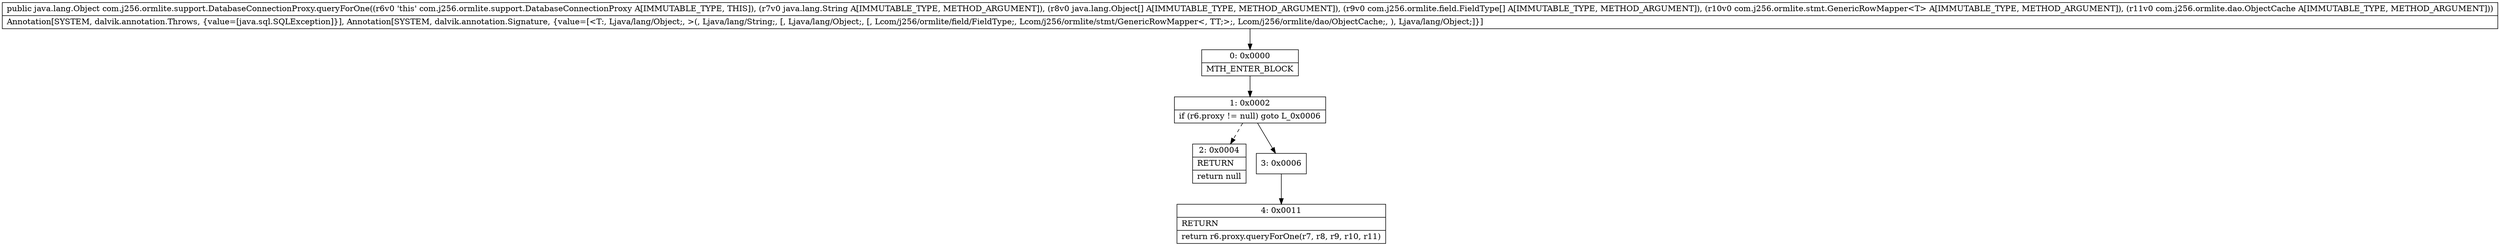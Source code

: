 digraph "CFG forcom.j256.ormlite.support.DatabaseConnectionProxy.queryForOne(Ljava\/lang\/String;[Ljava\/lang\/Object;[Lcom\/j256\/ormlite\/field\/FieldType;Lcom\/j256\/ormlite\/stmt\/GenericRowMapper;Lcom\/j256\/ormlite\/dao\/ObjectCache;)Ljava\/lang\/Object;" {
Node_0 [shape=record,label="{0\:\ 0x0000|MTH_ENTER_BLOCK\l}"];
Node_1 [shape=record,label="{1\:\ 0x0002|if (r6.proxy != null) goto L_0x0006\l}"];
Node_2 [shape=record,label="{2\:\ 0x0004|RETURN\l|return null\l}"];
Node_3 [shape=record,label="{3\:\ 0x0006}"];
Node_4 [shape=record,label="{4\:\ 0x0011|RETURN\l|return r6.proxy.queryForOne(r7, r8, r9, r10, r11)\l}"];
MethodNode[shape=record,label="{public java.lang.Object com.j256.ormlite.support.DatabaseConnectionProxy.queryForOne((r6v0 'this' com.j256.ormlite.support.DatabaseConnectionProxy A[IMMUTABLE_TYPE, THIS]), (r7v0 java.lang.String A[IMMUTABLE_TYPE, METHOD_ARGUMENT]), (r8v0 java.lang.Object[] A[IMMUTABLE_TYPE, METHOD_ARGUMENT]), (r9v0 com.j256.ormlite.field.FieldType[] A[IMMUTABLE_TYPE, METHOD_ARGUMENT]), (r10v0 com.j256.ormlite.stmt.GenericRowMapper\<T\> A[IMMUTABLE_TYPE, METHOD_ARGUMENT]), (r11v0 com.j256.ormlite.dao.ObjectCache A[IMMUTABLE_TYPE, METHOD_ARGUMENT]))  | Annotation[SYSTEM, dalvik.annotation.Throws, \{value=[java.sql.SQLException]\}], Annotation[SYSTEM, dalvik.annotation.Signature, \{value=[\<T:, Ljava\/lang\/Object;, \>(, Ljava\/lang\/String;, [, Ljava\/lang\/Object;, [, Lcom\/j256\/ormlite\/field\/FieldType;, Lcom\/j256\/ormlite\/stmt\/GenericRowMapper\<, TT;\>;, Lcom\/j256\/ormlite\/dao\/ObjectCache;, ), Ljava\/lang\/Object;]\}]\l}"];
MethodNode -> Node_0;
Node_0 -> Node_1;
Node_1 -> Node_2[style=dashed];
Node_1 -> Node_3;
Node_3 -> Node_4;
}

